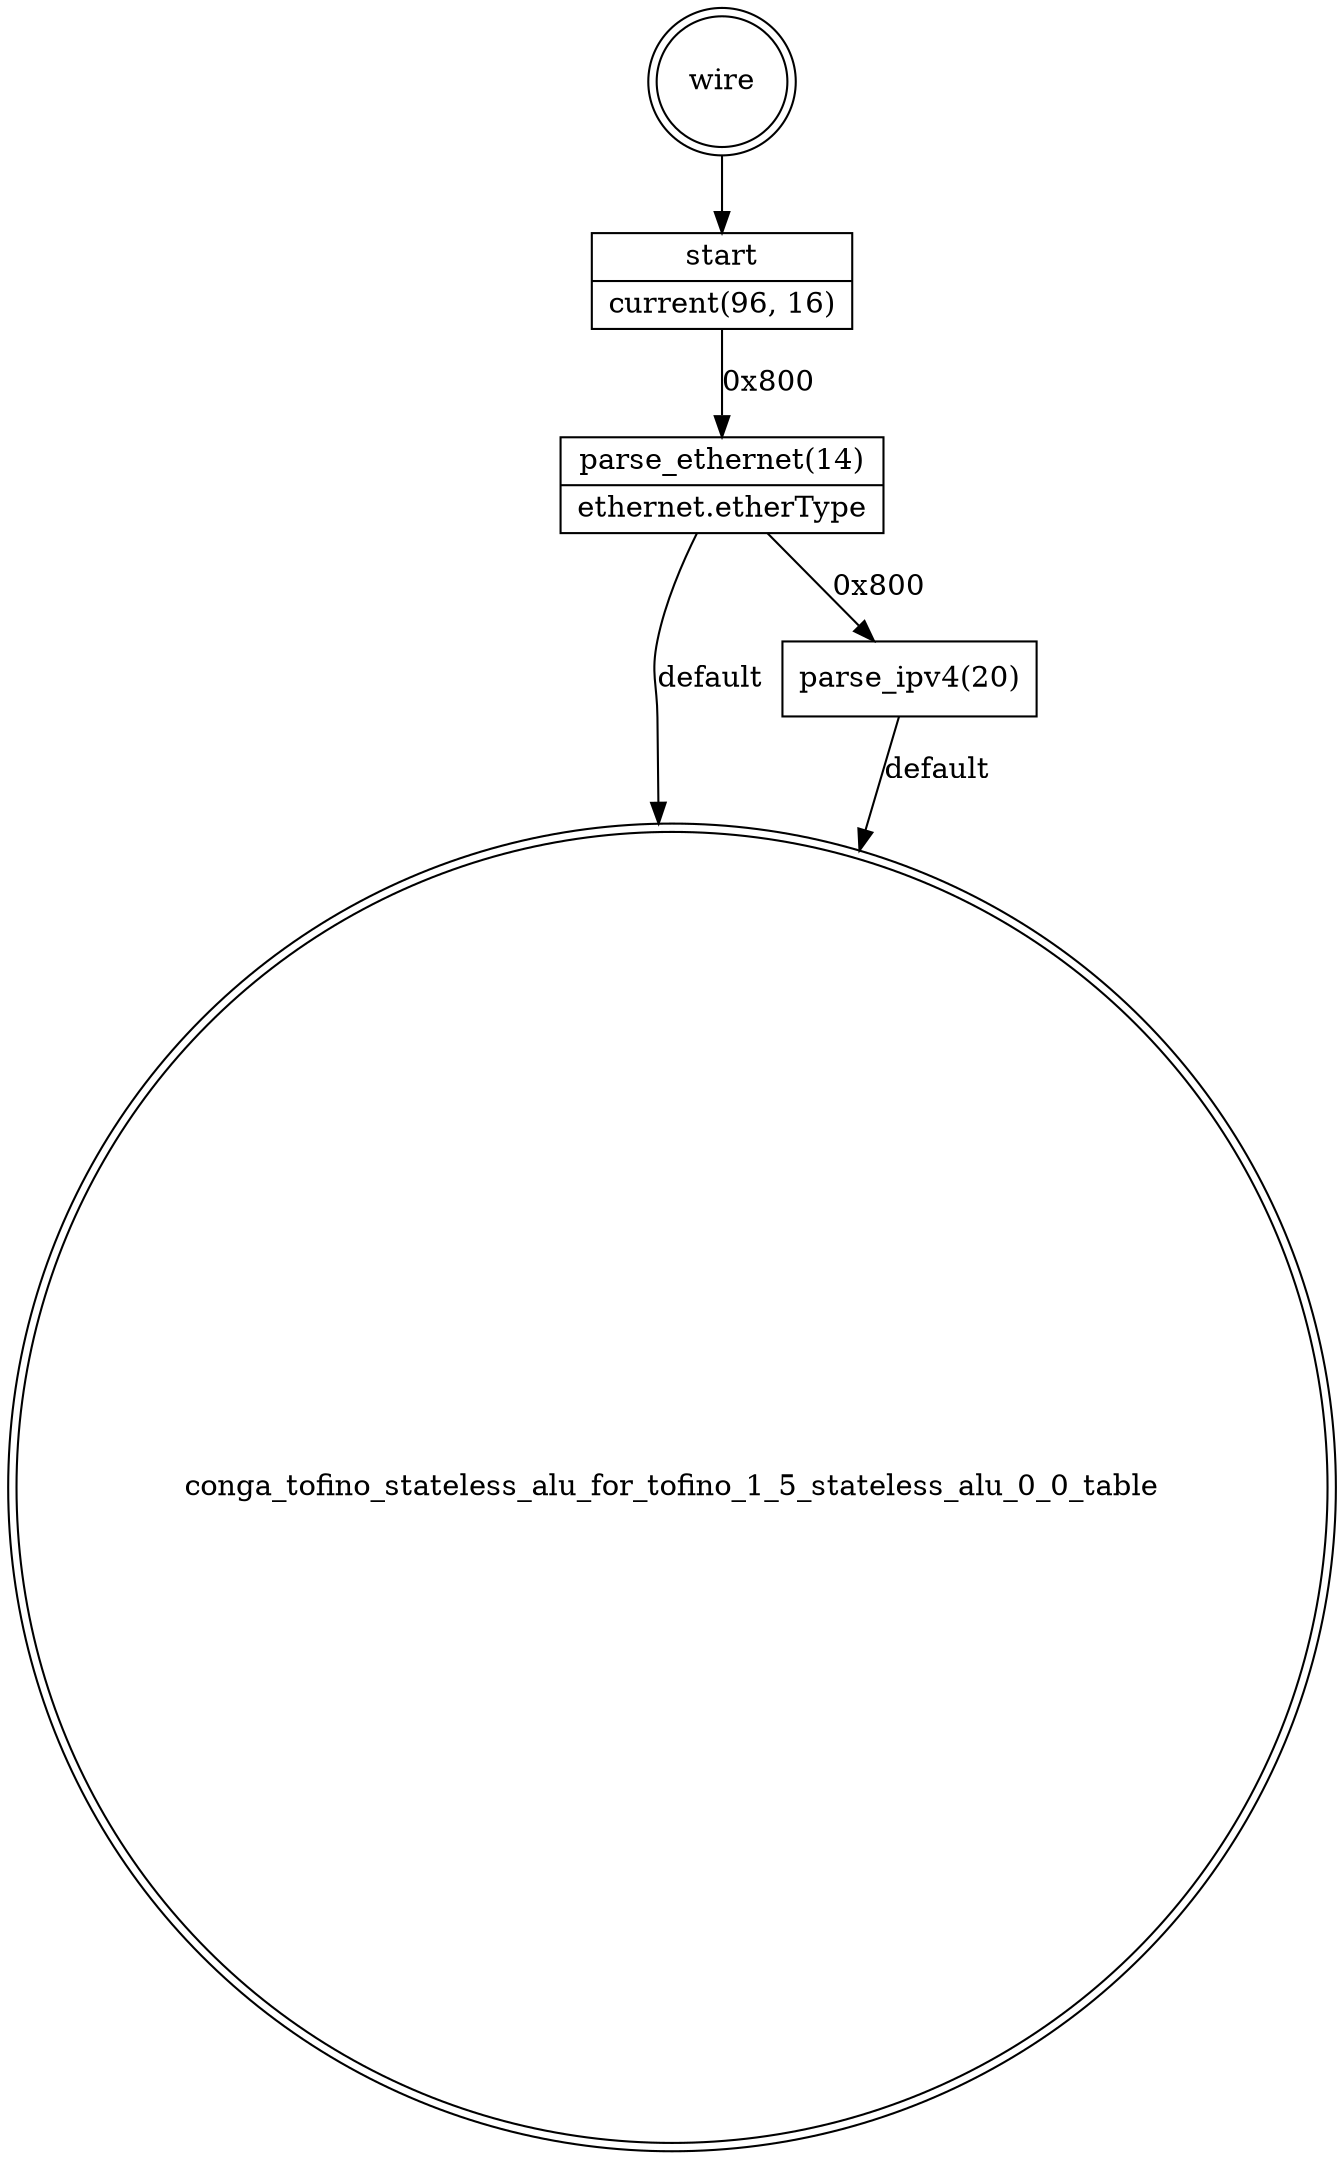 digraph g {
   wire [shape=doublecircle];
   __table_conga_tofino_stateless_alu_for_tofino_1_5_stateless_alu_0_0_table [label=conga_tofino_stateless_alu_for_tofino_1_5_stateless_alu_0_0_table shape=doublecircle];
   wire -> start
   start [shape=record label="{start | {current(96, 16)}}"];
   start -> parse_ethernet [label="0x800"];
   parse_ethernet [shape=record label="{parse_ethernet(14) | {ethernet.etherType}}"];
   parse_ethernet -> parse_ipv4 [label="0x800"];
   parse_ipv4 [shape=record label="{parse_ipv4(20)}"];
   parse_ipv4 -> __table_conga_tofino_stateless_alu_for_tofino_1_5_stateless_alu_0_0_table [label="default"];
   parse_ethernet -> __table_conga_tofino_stateless_alu_for_tofino_1_5_stateless_alu_0_0_table [label="default"];
}
